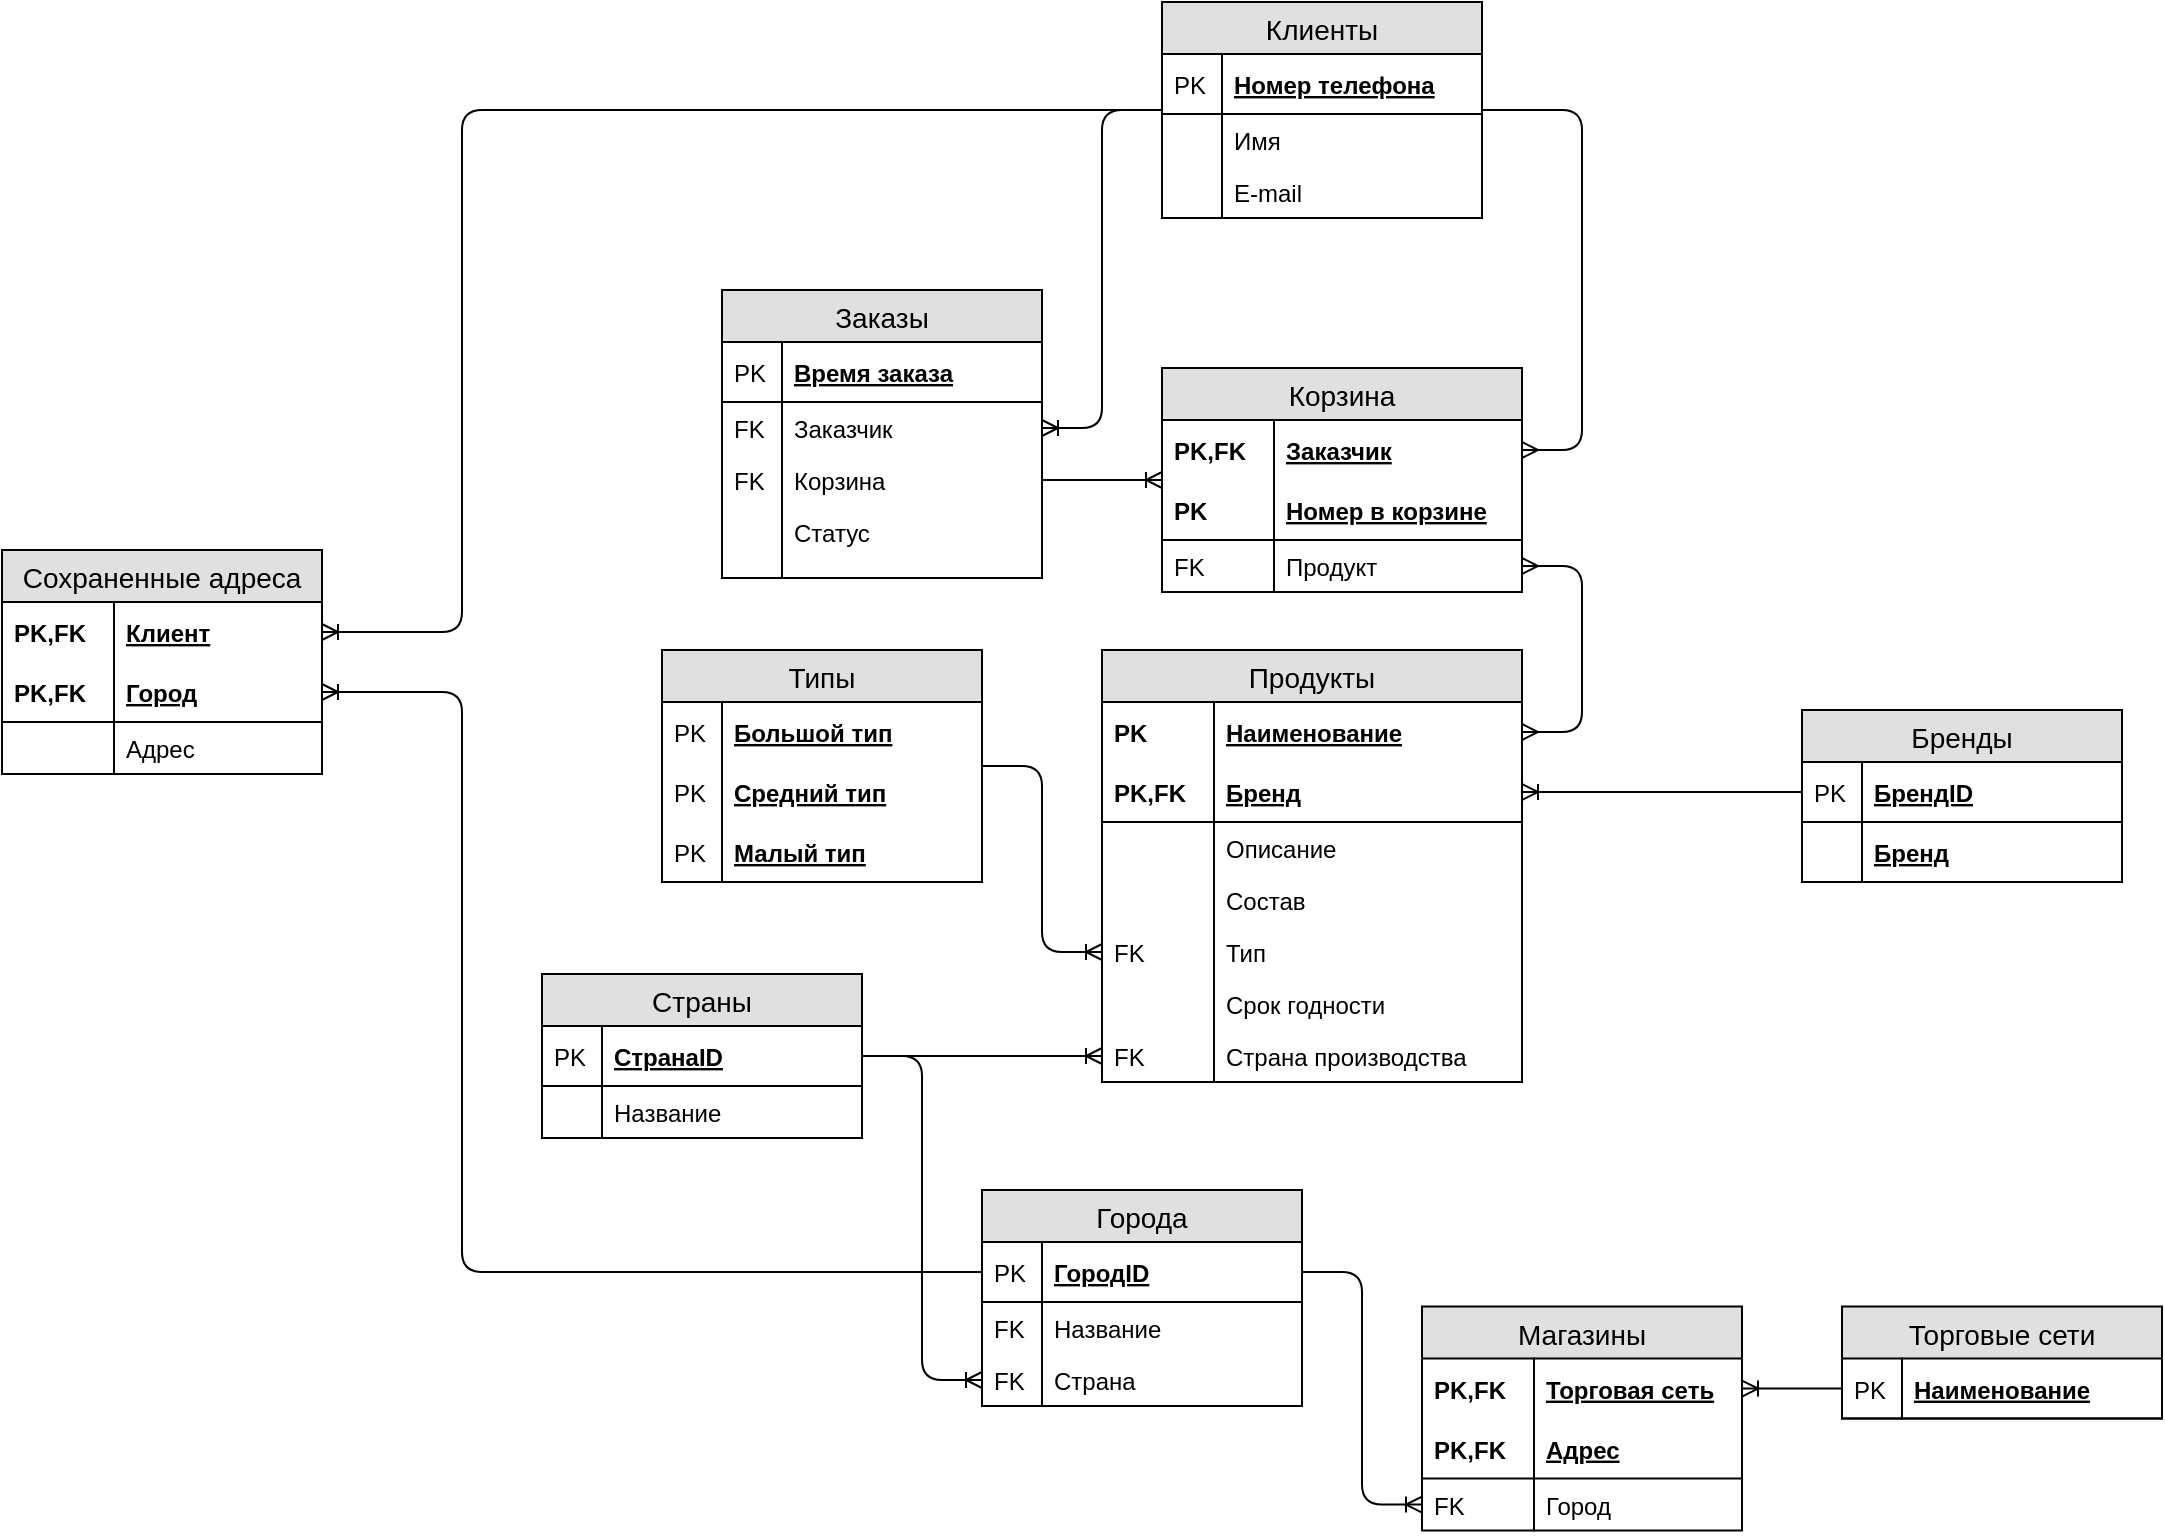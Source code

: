 <mxfile version="12.6.6" type="github"><diagram name="Page-1" id="a7904f86-f2b4-8e86-fa97-74104820619b"><mxGraphModel dx="1780" dy="1147" grid="1" gridSize="10" guides="1" tooltips="1" connect="1" arrows="1" fold="1" page="0" pageScale="1" pageWidth="1100" pageHeight="850" background="#ffffff" math="0" shadow="0"><root><mxCell id="0"/><mxCell id="1" parent="0"/><mxCell id="tmz-sZiypVRtb8XCQKGS-54" value="Продукты" style="swimlane;fontStyle=0;childLayout=stackLayout;horizontal=1;startSize=26;fillColor=#e0e0e0;horizontalStack=0;resizeParent=1;resizeParentMax=0;resizeLast=0;collapsible=1;marginBottom=0;swimlaneFillColor=#ffffff;align=center;fontSize=14;strokeColor=#000000;" vertex="1" parent="1"><mxGeometry x="480" y="40" width="210" height="216" as="geometry"/></mxCell><mxCell id="tmz-sZiypVRtb8XCQKGS-55" value="Наименование" style="shape=partialRectangle;top=0;left=0;right=0;bottom=0;align=left;verticalAlign=middle;fillColor=none;spacingLeft=60;spacingRight=4;overflow=hidden;rotatable=0;points=[[0,0.5],[1,0.5]];portConstraint=eastwest;dropTarget=0;fontStyle=5;fontSize=12;" vertex="1" parent="tmz-sZiypVRtb8XCQKGS-54"><mxGeometry y="26" width="210" height="30" as="geometry"/></mxCell><mxCell id="tmz-sZiypVRtb8XCQKGS-56" value="PK" style="shape=partialRectangle;fontStyle=1;top=0;left=0;bottom=0;fillColor=none;align=left;verticalAlign=middle;spacingLeft=4;spacingRight=4;overflow=hidden;rotatable=0;points=[];portConstraint=eastwest;part=1;fontSize=12;" vertex="1" connectable="0" parent="tmz-sZiypVRtb8XCQKGS-55"><mxGeometry width="56" height="30" as="geometry"/></mxCell><mxCell id="tmz-sZiypVRtb8XCQKGS-57" value="Бренд" style="shape=partialRectangle;top=0;left=0;right=0;bottom=1;align=left;verticalAlign=middle;fillColor=none;spacingLeft=60;spacingRight=4;overflow=hidden;rotatable=0;points=[[0,0.5],[1,0.5]];portConstraint=eastwest;dropTarget=0;fontStyle=5;fontSize=12;" vertex="1" parent="tmz-sZiypVRtb8XCQKGS-54"><mxGeometry y="56" width="210" height="30" as="geometry"/></mxCell><mxCell id="tmz-sZiypVRtb8XCQKGS-58" value="PK,FK" style="shape=partialRectangle;fontStyle=1;top=0;left=0;bottom=0;fillColor=none;align=left;verticalAlign=middle;spacingLeft=4;spacingRight=4;overflow=hidden;rotatable=0;points=[];portConstraint=eastwest;part=1;fontSize=12;" vertex="1" connectable="0" parent="tmz-sZiypVRtb8XCQKGS-57"><mxGeometry width="56" height="30" as="geometry"/></mxCell><mxCell id="tmz-sZiypVRtb8XCQKGS-59" value="Описание" style="shape=partialRectangle;top=0;left=0;right=0;bottom=0;align=left;verticalAlign=top;fillColor=none;spacingLeft=60;spacingRight=4;overflow=hidden;rotatable=0;points=[[0,0.5],[1,0.5]];portConstraint=eastwest;dropTarget=0;fontSize=12;" vertex="1" parent="tmz-sZiypVRtb8XCQKGS-54"><mxGeometry y="86" width="210" height="26" as="geometry"/></mxCell><mxCell id="tmz-sZiypVRtb8XCQKGS-60" value="" style="shape=partialRectangle;top=0;left=0;bottom=0;fillColor=none;align=left;verticalAlign=top;spacingLeft=4;spacingRight=4;overflow=hidden;rotatable=0;points=[];portConstraint=eastwest;part=1;fontSize=12;" vertex="1" connectable="0" parent="tmz-sZiypVRtb8XCQKGS-59"><mxGeometry width="56" height="26" as="geometry"/></mxCell><mxCell id="tmz-sZiypVRtb8XCQKGS-61" value="Состав" style="shape=partialRectangle;top=0;left=0;right=0;bottom=0;align=left;verticalAlign=top;fillColor=none;spacingLeft=60;spacingRight=4;overflow=hidden;rotatable=0;points=[[0,0.5],[1,0.5]];portConstraint=eastwest;dropTarget=0;fontSize=12;" vertex="1" parent="tmz-sZiypVRtb8XCQKGS-54"><mxGeometry y="112" width="210" height="26" as="geometry"/></mxCell><mxCell id="tmz-sZiypVRtb8XCQKGS-62" value="" style="shape=partialRectangle;top=0;left=0;bottom=0;fillColor=none;align=left;verticalAlign=top;spacingLeft=4;spacingRight=4;overflow=hidden;rotatable=0;points=[];portConstraint=eastwest;part=1;fontSize=12;" vertex="1" connectable="0" parent="tmz-sZiypVRtb8XCQKGS-61"><mxGeometry width="56" height="26" as="geometry"/></mxCell><mxCell id="tmz-sZiypVRtb8XCQKGS-63" value="Тип" style="shape=partialRectangle;top=0;left=0;right=0;bottom=0;align=left;verticalAlign=top;fillColor=none;spacingLeft=60;spacingRight=4;overflow=hidden;rotatable=0;points=[[0,0.5],[1,0.5]];portConstraint=eastwest;dropTarget=0;fontSize=12;" vertex="1" parent="tmz-sZiypVRtb8XCQKGS-54"><mxGeometry y="138" width="210" height="26" as="geometry"/></mxCell><mxCell id="tmz-sZiypVRtb8XCQKGS-64" value="FK" style="shape=partialRectangle;top=0;left=0;bottom=0;fillColor=none;align=left;verticalAlign=top;spacingLeft=4;spacingRight=4;overflow=hidden;rotatable=0;points=[];portConstraint=eastwest;part=1;fontSize=12;" vertex="1" connectable="0" parent="tmz-sZiypVRtb8XCQKGS-63"><mxGeometry width="56" height="26" as="geometry"/></mxCell><mxCell id="tmz-sZiypVRtb8XCQKGS-65" value="Срок годности" style="shape=partialRectangle;top=0;left=0;right=0;bottom=0;align=left;verticalAlign=top;fillColor=none;spacingLeft=60;spacingRight=4;overflow=hidden;rotatable=0;points=[[0,0.5],[1,0.5]];portConstraint=eastwest;dropTarget=0;fontSize=12;" vertex="1" parent="tmz-sZiypVRtb8XCQKGS-54"><mxGeometry y="164" width="210" height="26" as="geometry"/></mxCell><mxCell id="tmz-sZiypVRtb8XCQKGS-66" value="" style="shape=partialRectangle;top=0;left=0;bottom=0;fillColor=none;align=left;verticalAlign=top;spacingLeft=4;spacingRight=4;overflow=hidden;rotatable=0;points=[];portConstraint=eastwest;part=1;fontSize=12;" vertex="1" connectable="0" parent="tmz-sZiypVRtb8XCQKGS-65"><mxGeometry width="56" height="26" as="geometry"/></mxCell><mxCell id="tmz-sZiypVRtb8XCQKGS-67" value="Страна производства" style="shape=partialRectangle;top=0;left=0;right=0;bottom=0;align=left;verticalAlign=top;fillColor=none;spacingLeft=60;spacingRight=4;overflow=hidden;rotatable=0;points=[[0,0.5],[1,0.5]];portConstraint=eastwest;dropTarget=0;fontSize=12;" vertex="1" parent="tmz-sZiypVRtb8XCQKGS-54"><mxGeometry y="190" width="210" height="26" as="geometry"/></mxCell><mxCell id="tmz-sZiypVRtb8XCQKGS-68" value="FK" style="shape=partialRectangle;top=0;left=0;bottom=0;fillColor=none;align=left;verticalAlign=top;spacingLeft=4;spacingRight=4;overflow=hidden;rotatable=0;points=[];portConstraint=eastwest;part=1;fontSize=12;" vertex="1" connectable="0" parent="tmz-sZiypVRtb8XCQKGS-67"><mxGeometry width="56" height="26" as="geometry"/></mxCell><mxCell id="tmz-sZiypVRtb8XCQKGS-88" value="Страны" style="swimlane;fontStyle=0;childLayout=stackLayout;horizontal=1;startSize=26;fillColor=#e0e0e0;horizontalStack=0;resizeParent=1;resizeParentMax=0;resizeLast=0;collapsible=1;marginBottom=0;swimlaneFillColor=#ffffff;align=center;fontSize=14;strokeColor=#000000;" vertex="1" parent="1"><mxGeometry x="200" y="202" width="160" height="82" as="geometry"/></mxCell><mxCell id="tmz-sZiypVRtb8XCQKGS-89" value="СтранаID" style="shape=partialRectangle;top=0;left=0;right=0;bottom=1;align=left;verticalAlign=middle;fillColor=none;spacingLeft=34;spacingRight=4;overflow=hidden;rotatable=0;points=[[0,0.5],[1,0.5]];portConstraint=eastwest;dropTarget=0;fontStyle=5;fontSize=12;" vertex="1" parent="tmz-sZiypVRtb8XCQKGS-88"><mxGeometry y="26" width="160" height="30" as="geometry"/></mxCell><mxCell id="tmz-sZiypVRtb8XCQKGS-90" value="PK" style="shape=partialRectangle;top=0;left=0;bottom=0;fillColor=none;align=left;verticalAlign=middle;spacingLeft=4;spacingRight=4;overflow=hidden;rotatable=0;points=[];portConstraint=eastwest;part=1;fontSize=12;" vertex="1" connectable="0" parent="tmz-sZiypVRtb8XCQKGS-89"><mxGeometry width="30" height="30" as="geometry"/></mxCell><mxCell id="tmz-sZiypVRtb8XCQKGS-91" value="Название" style="shape=partialRectangle;top=0;left=0;right=0;bottom=0;align=left;verticalAlign=top;fillColor=none;spacingLeft=34;spacingRight=4;overflow=hidden;rotatable=0;points=[[0,0.5],[1,0.5]];portConstraint=eastwest;dropTarget=0;fontSize=12;" vertex="1" parent="tmz-sZiypVRtb8XCQKGS-88"><mxGeometry y="56" width="160" height="26" as="geometry"/></mxCell><mxCell id="tmz-sZiypVRtb8XCQKGS-92" value="" style="shape=partialRectangle;top=0;left=0;bottom=0;fillColor=none;align=left;verticalAlign=top;spacingLeft=4;spacingRight=4;overflow=hidden;rotatable=0;points=[];portConstraint=eastwest;part=1;fontSize=12;" vertex="1" connectable="0" parent="tmz-sZiypVRtb8XCQKGS-91"><mxGeometry width="30" height="26" as="geometry"/></mxCell><mxCell id="tmz-sZiypVRtb8XCQKGS-99" value="" style="fontSize=12;html=1;endArrow=ERoneToMany;edgeStyle=entityRelationEdgeStyle;" edge="1" parent="1" source="tmz-sZiypVRtb8XCQKGS-88" target="tmz-sZiypVRtb8XCQKGS-67"><mxGeometry width="100" height="100" relative="1" as="geometry"><mxPoint x="20" y="400" as="sourcePoint"/><mxPoint x="120" y="300" as="targetPoint"/></mxGeometry></mxCell><mxCell id="tmz-sZiypVRtb8XCQKGS-107" value="Торговые сети" style="swimlane;fontStyle=0;childLayout=stackLayout;horizontal=1;startSize=26;fillColor=#e0e0e0;horizontalStack=0;resizeParent=1;resizeParentMax=0;resizeLast=0;collapsible=1;marginBottom=0;swimlaneFillColor=#ffffff;align=center;fontSize=14;strokeColor=#000000;" vertex="1" parent="1"><mxGeometry x="850" y="368.29" width="160" height="56" as="geometry"/></mxCell><mxCell id="tmz-sZiypVRtb8XCQKGS-108" value="Наименование" style="shape=partialRectangle;top=0;left=0;right=0;bottom=1;align=left;verticalAlign=middle;fillColor=none;spacingLeft=34;spacingRight=4;overflow=hidden;rotatable=0;points=[[0,0.5],[1,0.5]];portConstraint=eastwest;dropTarget=0;fontStyle=5;fontSize=12;" vertex="1" parent="tmz-sZiypVRtb8XCQKGS-107"><mxGeometry y="26" width="160" height="30" as="geometry"/></mxCell><mxCell id="tmz-sZiypVRtb8XCQKGS-109" value="PK" style="shape=partialRectangle;top=0;left=0;bottom=0;fillColor=none;align=left;verticalAlign=middle;spacingLeft=4;spacingRight=4;overflow=hidden;rotatable=0;points=[];portConstraint=eastwest;part=1;fontSize=12;" vertex="1" connectable="0" parent="tmz-sZiypVRtb8XCQKGS-108"><mxGeometry width="30" height="30" as="geometry"/></mxCell><mxCell id="tmz-sZiypVRtb8XCQKGS-118" value="Города" style="swimlane;fontStyle=0;childLayout=stackLayout;horizontal=1;startSize=26;fillColor=#e0e0e0;horizontalStack=0;resizeParent=1;resizeParentMax=0;resizeLast=0;collapsible=1;marginBottom=0;swimlaneFillColor=#ffffff;align=center;fontSize=14;strokeColor=#000000;" vertex="1" parent="1"><mxGeometry x="420" y="310" width="160" height="108" as="geometry"/></mxCell><mxCell id="tmz-sZiypVRtb8XCQKGS-119" value="ГородID" style="shape=partialRectangle;top=0;left=0;right=0;bottom=1;align=left;verticalAlign=middle;fillColor=none;spacingLeft=34;spacingRight=4;overflow=hidden;rotatable=0;points=[[0,0.5],[1,0.5]];portConstraint=eastwest;dropTarget=0;fontStyle=5;fontSize=12;" vertex="1" parent="tmz-sZiypVRtb8XCQKGS-118"><mxGeometry y="26" width="160" height="30" as="geometry"/></mxCell><mxCell id="tmz-sZiypVRtb8XCQKGS-120" value="PK" style="shape=partialRectangle;top=0;left=0;bottom=0;fillColor=none;align=left;verticalAlign=middle;spacingLeft=4;spacingRight=4;overflow=hidden;rotatable=0;points=[];portConstraint=eastwest;part=1;fontSize=12;" vertex="1" connectable="0" parent="tmz-sZiypVRtb8XCQKGS-119"><mxGeometry width="30" height="30" as="geometry"/></mxCell><mxCell id="tmz-sZiypVRtb8XCQKGS-121" value="Название" style="shape=partialRectangle;top=0;left=0;right=0;bottom=0;align=left;verticalAlign=top;fillColor=none;spacingLeft=34;spacingRight=4;overflow=hidden;rotatable=0;points=[[0,0.5],[1,0.5]];portConstraint=eastwest;dropTarget=0;fontSize=12;" vertex="1" parent="tmz-sZiypVRtb8XCQKGS-118"><mxGeometry y="56" width="160" height="26" as="geometry"/></mxCell><mxCell id="tmz-sZiypVRtb8XCQKGS-122" value="FK" style="shape=partialRectangle;top=0;left=0;bottom=0;fillColor=none;align=left;verticalAlign=top;spacingLeft=4;spacingRight=4;overflow=hidden;rotatable=0;points=[];portConstraint=eastwest;part=1;fontSize=12;" vertex="1" connectable="0" parent="tmz-sZiypVRtb8XCQKGS-121"><mxGeometry width="30" height="26" as="geometry"/></mxCell><mxCell id="tmz-sZiypVRtb8XCQKGS-177" value="Страна" style="shape=partialRectangle;top=0;left=0;right=0;bottom=0;align=left;verticalAlign=top;fillColor=none;spacingLeft=34;spacingRight=4;overflow=hidden;rotatable=0;points=[[0,0.5],[1,0.5]];portConstraint=eastwest;dropTarget=0;fontSize=12;" vertex="1" parent="tmz-sZiypVRtb8XCQKGS-118"><mxGeometry y="82" width="160" height="26" as="geometry"/></mxCell><mxCell id="tmz-sZiypVRtb8XCQKGS-178" value="FK" style="shape=partialRectangle;top=0;left=0;bottom=0;fillColor=none;align=left;verticalAlign=top;spacingLeft=4;spacingRight=4;overflow=hidden;rotatable=0;points=[];portConstraint=eastwest;part=1;fontSize=12;" vertex="1" connectable="0" parent="tmz-sZiypVRtb8XCQKGS-177"><mxGeometry width="30" height="26" as="geometry"/></mxCell><mxCell id="tmz-sZiypVRtb8XCQKGS-129" value="" style="edgeStyle=entityRelationEdgeStyle;fontSize=12;html=1;endArrow=ERoneToMany;" edge="1" parent="1" source="tmz-sZiypVRtb8XCQKGS-88" target="tmz-sZiypVRtb8XCQKGS-177"><mxGeometry width="100" height="100" relative="1" as="geometry"><mxPoint x="30" y="440" as="sourcePoint"/><mxPoint x="130" y="340" as="targetPoint"/></mxGeometry></mxCell><mxCell id="tmz-sZiypVRtb8XCQKGS-130" value="Магазины" style="swimlane;fontStyle=0;childLayout=stackLayout;horizontal=1;startSize=26;fillColor=#e0e0e0;horizontalStack=0;resizeParent=1;resizeParentMax=0;resizeLast=0;collapsible=1;marginBottom=0;swimlaneFillColor=#ffffff;align=center;fontSize=14;strokeColor=#000000;" vertex="1" parent="1"><mxGeometry x="640" y="368.29" width="160" height="112" as="geometry"/></mxCell><mxCell id="tmz-sZiypVRtb8XCQKGS-131" value="Торговая сеть" style="shape=partialRectangle;top=0;left=0;right=0;bottom=0;align=left;verticalAlign=middle;fillColor=none;spacingLeft=60;spacingRight=4;overflow=hidden;rotatable=0;points=[[0,0.5],[1,0.5]];portConstraint=eastwest;dropTarget=0;fontStyle=5;fontSize=12;" vertex="1" parent="tmz-sZiypVRtb8XCQKGS-130"><mxGeometry y="26" width="160" height="30" as="geometry"/></mxCell><mxCell id="tmz-sZiypVRtb8XCQKGS-132" value="PK,FK" style="shape=partialRectangle;fontStyle=1;top=0;left=0;bottom=0;fillColor=none;align=left;verticalAlign=middle;spacingLeft=4;spacingRight=4;overflow=hidden;rotatable=0;points=[];portConstraint=eastwest;part=1;fontSize=12;" vertex="1" connectable="0" parent="tmz-sZiypVRtb8XCQKGS-131"><mxGeometry width="56" height="30" as="geometry"/></mxCell><mxCell id="tmz-sZiypVRtb8XCQKGS-133" value="Адрес" style="shape=partialRectangle;top=0;left=0;right=0;bottom=1;align=left;verticalAlign=middle;fillColor=none;spacingLeft=60;spacingRight=4;overflow=hidden;rotatable=0;points=[[0,0.5],[1,0.5]];portConstraint=eastwest;dropTarget=0;fontStyle=5;fontSize=12;" vertex="1" parent="tmz-sZiypVRtb8XCQKGS-130"><mxGeometry y="56" width="160" height="30" as="geometry"/></mxCell><mxCell id="tmz-sZiypVRtb8XCQKGS-134" value="PK,FK" style="shape=partialRectangle;fontStyle=1;top=0;left=0;bottom=0;fillColor=none;align=left;verticalAlign=middle;spacingLeft=4;spacingRight=4;overflow=hidden;rotatable=0;points=[];portConstraint=eastwest;part=1;fontSize=12;" vertex="1" connectable="0" parent="tmz-sZiypVRtb8XCQKGS-133"><mxGeometry width="56" height="30" as="geometry"/></mxCell><mxCell id="tmz-sZiypVRtb8XCQKGS-135" value="Город" style="shape=partialRectangle;top=0;left=0;right=0;bottom=0;align=left;verticalAlign=top;fillColor=none;spacingLeft=60;spacingRight=4;overflow=hidden;rotatable=0;points=[[0,0.5],[1,0.5]];portConstraint=eastwest;dropTarget=0;fontSize=12;" vertex="1" parent="tmz-sZiypVRtb8XCQKGS-130"><mxGeometry y="86" width="160" height="26" as="geometry"/></mxCell><mxCell id="tmz-sZiypVRtb8XCQKGS-136" value="FK" style="shape=partialRectangle;top=0;left=0;bottom=0;fillColor=none;align=left;verticalAlign=top;spacingLeft=4;spacingRight=4;overflow=hidden;rotatable=0;points=[];portConstraint=eastwest;part=1;fontSize=12;" vertex="1" connectable="0" parent="tmz-sZiypVRtb8XCQKGS-135"><mxGeometry width="56" height="26" as="geometry"/></mxCell><mxCell id="tmz-sZiypVRtb8XCQKGS-137" value="" style="edgeStyle=entityRelationEdgeStyle;fontSize=12;html=1;endArrow=ERoneToMany;" edge="1" parent="1" source="tmz-sZiypVRtb8XCQKGS-108" target="tmz-sZiypVRtb8XCQKGS-131"><mxGeometry width="100" height="100" relative="1" as="geometry"><mxPoint x="30" y="570" as="sourcePoint"/><mxPoint x="130" y="470" as="targetPoint"/></mxGeometry></mxCell><mxCell id="tmz-sZiypVRtb8XCQKGS-141" value="" style="edgeStyle=entityRelationEdgeStyle;fontSize=12;html=1;endArrow=ERoneToMany;" edge="1" parent="1" source="tmz-sZiypVRtb8XCQKGS-119" target="tmz-sZiypVRtb8XCQKGS-135"><mxGeometry width="100" height="100" relative="1" as="geometry"><mxPoint x="30" y="600" as="sourcePoint"/><mxPoint x="130" y="500" as="targetPoint"/></mxGeometry></mxCell><mxCell id="tmz-sZiypVRtb8XCQKGS-149" value="Типы" style="swimlane;fontStyle=0;childLayout=stackLayout;horizontal=1;startSize=26;fillColor=#e0e0e0;horizontalStack=0;resizeParent=1;resizeParentMax=0;resizeLast=0;collapsible=1;marginBottom=0;swimlaneFillColor=#ffffff;align=center;fontSize=14;strokeColor=#000000;" vertex="1" parent="1"><mxGeometry x="260" y="40" width="160" height="116" as="geometry"/></mxCell><mxCell id="tmz-sZiypVRtb8XCQKGS-150" value="Большой тип" style="shape=partialRectangle;top=0;left=0;right=0;bottom=1;align=left;verticalAlign=middle;fillColor=none;spacingLeft=34;spacingRight=4;overflow=hidden;rotatable=0;points=[[0,0.5],[1,0.5]];portConstraint=eastwest;dropTarget=0;fontStyle=5;fontSize=12;strokeColor=none;" vertex="1" parent="tmz-sZiypVRtb8XCQKGS-149"><mxGeometry y="26" width="160" height="30" as="geometry"/></mxCell><mxCell id="tmz-sZiypVRtb8XCQKGS-151" value="PK" style="shape=partialRectangle;top=0;left=0;bottom=0;fillColor=none;align=left;verticalAlign=middle;spacingLeft=4;spacingRight=4;overflow=hidden;rotatable=0;points=[];portConstraint=eastwest;part=1;fontSize=12;" vertex="1" connectable="0" parent="tmz-sZiypVRtb8XCQKGS-150"><mxGeometry width="30" height="30" as="geometry"/></mxCell><mxCell id="tmz-sZiypVRtb8XCQKGS-160" value="Средний тип" style="shape=partialRectangle;top=0;left=0;right=0;bottom=1;align=left;verticalAlign=middle;fillColor=none;spacingLeft=34;spacingRight=4;overflow=hidden;rotatable=0;points=[[0,0.5],[1,0.5]];portConstraint=eastwest;dropTarget=0;fontStyle=5;fontSize=12;strokeColor=none;" vertex="1" parent="tmz-sZiypVRtb8XCQKGS-149"><mxGeometry y="56" width="160" height="30" as="geometry"/></mxCell><mxCell id="tmz-sZiypVRtb8XCQKGS-161" value="PK" style="shape=partialRectangle;top=0;left=0;bottom=0;fillColor=none;align=left;verticalAlign=middle;spacingLeft=4;spacingRight=4;overflow=hidden;rotatable=0;points=[];portConstraint=eastwest;part=1;fontSize=12;" vertex="1" connectable="0" parent="tmz-sZiypVRtb8XCQKGS-160"><mxGeometry width="30" height="30" as="geometry"/></mxCell><mxCell id="tmz-sZiypVRtb8XCQKGS-162" value="Малый тип" style="shape=partialRectangle;top=0;left=0;right=0;bottom=1;align=left;verticalAlign=middle;fillColor=none;spacingLeft=34;spacingRight=4;overflow=hidden;rotatable=0;points=[[0,0.5],[1,0.5]];portConstraint=eastwest;dropTarget=0;fontStyle=5;fontSize=12;" vertex="1" parent="tmz-sZiypVRtb8XCQKGS-149"><mxGeometry y="86" width="160" height="30" as="geometry"/></mxCell><mxCell id="tmz-sZiypVRtb8XCQKGS-163" value="PK" style="shape=partialRectangle;top=0;left=0;bottom=0;fillColor=none;align=left;verticalAlign=middle;spacingLeft=4;spacingRight=4;overflow=hidden;rotatable=0;points=[];portConstraint=eastwest;part=1;fontSize=12;" vertex="1" connectable="0" parent="tmz-sZiypVRtb8XCQKGS-162"><mxGeometry width="30" height="30" as="geometry"/></mxCell><mxCell id="tmz-sZiypVRtb8XCQKGS-164" value="" style="edgeStyle=entityRelationEdgeStyle;fontSize=12;html=1;endArrow=ERoneToMany;" edge="1" parent="1" source="tmz-sZiypVRtb8XCQKGS-149" target="tmz-sZiypVRtb8XCQKGS-63"><mxGeometry width="100" height="100" relative="1" as="geometry"><mxPoint x="60" y="600" as="sourcePoint"/><mxPoint x="160" y="500" as="targetPoint"/></mxGeometry></mxCell><mxCell id="tmz-sZiypVRtb8XCQKGS-165" value="Бренды" style="swimlane;fontStyle=0;childLayout=stackLayout;horizontal=1;startSize=26;fillColor=#e0e0e0;horizontalStack=0;resizeParent=1;resizeParentMax=0;resizeLast=0;collapsible=1;marginBottom=0;swimlaneFillColor=#ffffff;align=center;fontSize=14;strokeColor=#000000;" vertex="1" parent="1"><mxGeometry x="830" y="70" width="160" height="86" as="geometry"/></mxCell><mxCell id="tmz-sZiypVRtb8XCQKGS-166" value="БрендID" style="shape=partialRectangle;top=0;left=0;right=0;bottom=1;align=left;verticalAlign=middle;fillColor=none;spacingLeft=34;spacingRight=4;overflow=hidden;rotatable=0;points=[[0,0.5],[1,0.5]];portConstraint=eastwest;dropTarget=0;fontStyle=5;fontSize=12;" vertex="1" parent="tmz-sZiypVRtb8XCQKGS-165"><mxGeometry y="26" width="160" height="30" as="geometry"/></mxCell><mxCell id="tmz-sZiypVRtb8XCQKGS-167" value="PK" style="shape=partialRectangle;top=0;left=0;bottom=0;fillColor=none;align=left;verticalAlign=middle;spacingLeft=4;spacingRight=4;overflow=hidden;rotatable=0;points=[];portConstraint=eastwest;part=1;fontSize=12;" vertex="1" connectable="0" parent="tmz-sZiypVRtb8XCQKGS-166"><mxGeometry width="30" height="30" as="geometry"/></mxCell><mxCell id="tmz-sZiypVRtb8XCQKGS-180" value="Бренд" style="shape=partialRectangle;top=0;left=0;right=0;bottom=1;align=left;verticalAlign=middle;fillColor=none;spacingLeft=34;spacingRight=4;overflow=hidden;rotatable=0;points=[[0,0.5],[1,0.5]];portConstraint=eastwest;dropTarget=0;fontStyle=5;fontSize=12;" vertex="1" parent="tmz-sZiypVRtb8XCQKGS-165"><mxGeometry y="56" width="160" height="30" as="geometry"/></mxCell><mxCell id="tmz-sZiypVRtb8XCQKGS-181" value="" style="shape=partialRectangle;top=0;left=0;bottom=0;fillColor=none;align=left;verticalAlign=middle;spacingLeft=4;spacingRight=4;overflow=hidden;rotatable=0;points=[];portConstraint=eastwest;part=1;fontSize=12;" vertex="1" connectable="0" parent="tmz-sZiypVRtb8XCQKGS-180"><mxGeometry width="30" height="30" as="geometry"/></mxCell><mxCell id="tmz-sZiypVRtb8XCQKGS-176" value="" style="edgeStyle=entityRelationEdgeStyle;fontSize=12;html=1;endArrow=ERoneToMany;" edge="1" parent="1" source="tmz-sZiypVRtb8XCQKGS-166" target="tmz-sZiypVRtb8XCQKGS-57"><mxGeometry width="100" height="100" relative="1" as="geometry"><mxPoint x="60" y="600" as="sourcePoint"/><mxPoint x="160" y="500" as="targetPoint"/></mxGeometry></mxCell><mxCell id="tmz-sZiypVRtb8XCQKGS-189" value="Заказы" style="swimlane;fontStyle=0;childLayout=stackLayout;horizontal=1;startSize=26;fillColor=#e0e0e0;horizontalStack=0;resizeParent=1;resizeParentMax=0;resizeLast=0;collapsible=1;marginBottom=0;swimlaneFillColor=#ffffff;align=center;fontSize=14;strokeColor=#000000;" vertex="1" parent="1"><mxGeometry x="290" y="-140.0" width="160" height="144" as="geometry"/></mxCell><mxCell id="tmz-sZiypVRtb8XCQKGS-190" value="Время заказа" style="shape=partialRectangle;top=0;left=0;right=0;bottom=1;align=left;verticalAlign=middle;fillColor=none;spacingLeft=34;spacingRight=4;overflow=hidden;rotatable=0;points=[[0,0.5],[1,0.5]];portConstraint=eastwest;dropTarget=0;fontStyle=5;fontSize=12;" vertex="1" parent="tmz-sZiypVRtb8XCQKGS-189"><mxGeometry y="26" width="160" height="30" as="geometry"/></mxCell><mxCell id="tmz-sZiypVRtb8XCQKGS-191" value="PK" style="shape=partialRectangle;top=0;left=0;bottom=0;fillColor=none;align=left;verticalAlign=middle;spacingLeft=4;spacingRight=4;overflow=hidden;rotatable=0;points=[];portConstraint=eastwest;part=1;fontSize=12;" vertex="1" connectable="0" parent="tmz-sZiypVRtb8XCQKGS-190"><mxGeometry width="30" height="30" as="geometry"/></mxCell><mxCell id="tmz-sZiypVRtb8XCQKGS-192" value="Заказчик" style="shape=partialRectangle;top=0;left=0;right=0;bottom=0;align=left;verticalAlign=top;fillColor=none;spacingLeft=34;spacingRight=4;overflow=hidden;rotatable=0;points=[[0,0.5],[1,0.5]];portConstraint=eastwest;dropTarget=0;fontSize=12;" vertex="1" parent="tmz-sZiypVRtb8XCQKGS-189"><mxGeometry y="56" width="160" height="26" as="geometry"/></mxCell><mxCell id="tmz-sZiypVRtb8XCQKGS-193" value="FK" style="shape=partialRectangle;top=0;left=0;bottom=0;fillColor=none;align=left;verticalAlign=top;spacingLeft=4;spacingRight=4;overflow=hidden;rotatable=0;points=[];portConstraint=eastwest;part=1;fontSize=12;" vertex="1" connectable="0" parent="tmz-sZiypVRtb8XCQKGS-192"><mxGeometry width="30" height="26" as="geometry"/></mxCell><mxCell id="tmz-sZiypVRtb8XCQKGS-194" value="Корзина" style="shape=partialRectangle;top=0;left=0;right=0;bottom=0;align=left;verticalAlign=top;fillColor=none;spacingLeft=34;spacingRight=4;overflow=hidden;rotatable=0;points=[[0,0.5],[1,0.5]];portConstraint=eastwest;dropTarget=0;fontSize=12;" vertex="1" parent="tmz-sZiypVRtb8XCQKGS-189"><mxGeometry y="82" width="160" height="26" as="geometry"/></mxCell><mxCell id="tmz-sZiypVRtb8XCQKGS-195" value="FK" style="shape=partialRectangle;top=0;left=0;bottom=0;fillColor=none;align=left;verticalAlign=top;spacingLeft=4;spacingRight=4;overflow=hidden;rotatable=0;points=[];portConstraint=eastwest;part=1;fontSize=12;" vertex="1" connectable="0" parent="tmz-sZiypVRtb8XCQKGS-194"><mxGeometry width="30" height="26" as="geometry"/></mxCell><mxCell id="tmz-sZiypVRtb8XCQKGS-196" value="Статус" style="shape=partialRectangle;top=0;left=0;right=0;bottom=0;align=left;verticalAlign=top;fillColor=none;spacingLeft=34;spacingRight=4;overflow=hidden;rotatable=0;points=[[0,0.5],[1,0.5]];portConstraint=eastwest;dropTarget=0;fontSize=12;" vertex="1" parent="tmz-sZiypVRtb8XCQKGS-189"><mxGeometry y="108" width="160" height="26" as="geometry"/></mxCell><mxCell id="tmz-sZiypVRtb8XCQKGS-197" value="" style="shape=partialRectangle;top=0;left=0;bottom=0;fillColor=none;align=left;verticalAlign=top;spacingLeft=4;spacingRight=4;overflow=hidden;rotatable=0;points=[];portConstraint=eastwest;part=1;fontSize=12;" vertex="1" connectable="0" parent="tmz-sZiypVRtb8XCQKGS-196"><mxGeometry width="30" height="26" as="geometry"/></mxCell><mxCell id="tmz-sZiypVRtb8XCQKGS-198" value="" style="shape=partialRectangle;top=0;left=0;right=0;bottom=0;align=left;verticalAlign=top;fillColor=none;spacingLeft=34;spacingRight=4;overflow=hidden;rotatable=0;points=[[0,0.5],[1,0.5]];portConstraint=eastwest;dropTarget=0;fontSize=12;" vertex="1" parent="tmz-sZiypVRtb8XCQKGS-189"><mxGeometry y="134" width="160" height="10" as="geometry"/></mxCell><mxCell id="tmz-sZiypVRtb8XCQKGS-199" value="" style="shape=partialRectangle;top=0;left=0;bottom=0;fillColor=none;align=left;verticalAlign=top;spacingLeft=4;spacingRight=4;overflow=hidden;rotatable=0;points=[];portConstraint=eastwest;part=1;fontSize=12;" vertex="1" connectable="0" parent="tmz-sZiypVRtb8XCQKGS-198"><mxGeometry width="30" height="10" as="geometry"/></mxCell><mxCell id="tmz-sZiypVRtb8XCQKGS-213" value="" style="edgeStyle=entityRelationEdgeStyle;fontSize=12;html=1;endArrow=ERoneToMany;" edge="1" parent="1" source="tmz-sZiypVRtb8XCQKGS-194" target="tmz-sZiypVRtb8XCQKGS-214"><mxGeometry width="100" height="100" relative="1" as="geometry"><mxPoint x="280" y="79.71" as="sourcePoint"/><mxPoint x="580.0" y="-115.0" as="targetPoint"/></mxGeometry></mxCell><mxCell id="tmz-sZiypVRtb8XCQKGS-214" value="Корзина" style="swimlane;fontStyle=0;childLayout=stackLayout;horizontal=1;startSize=26;fillColor=#e0e0e0;horizontalStack=0;resizeParent=1;resizeParentMax=0;resizeLast=0;collapsible=1;marginBottom=0;swimlaneFillColor=#ffffff;align=center;fontSize=14;strokeColor=#000000;" vertex="1" parent="1"><mxGeometry x="510" y="-101" width="180" height="112" as="geometry"/></mxCell><mxCell id="tmz-sZiypVRtb8XCQKGS-215" value="Заказчик" style="shape=partialRectangle;top=0;left=0;right=0;bottom=0;align=left;verticalAlign=middle;fillColor=none;spacingLeft=60;spacingRight=4;overflow=hidden;rotatable=0;points=[[0,0.5],[1,0.5]];portConstraint=eastwest;dropTarget=0;fontStyle=5;fontSize=12;" vertex="1" parent="tmz-sZiypVRtb8XCQKGS-214"><mxGeometry y="26" width="180" height="30" as="geometry"/></mxCell><mxCell id="tmz-sZiypVRtb8XCQKGS-216" value="PK,FK" style="shape=partialRectangle;fontStyle=1;top=0;left=0;bottom=0;fillColor=none;align=left;verticalAlign=middle;spacingLeft=4;spacingRight=4;overflow=hidden;rotatable=0;points=[];portConstraint=eastwest;part=1;fontSize=12;" vertex="1" connectable="0" parent="tmz-sZiypVRtb8XCQKGS-215"><mxGeometry width="56" height="30" as="geometry"/></mxCell><mxCell id="tmz-sZiypVRtb8XCQKGS-217" value="Номер в корзине" style="shape=partialRectangle;top=0;left=0;right=0;bottom=1;align=left;verticalAlign=middle;fillColor=none;spacingLeft=60;spacingRight=4;overflow=hidden;rotatable=0;points=[[0,0.5],[1,0.5]];portConstraint=eastwest;dropTarget=0;fontStyle=5;fontSize=12;" vertex="1" parent="tmz-sZiypVRtb8XCQKGS-214"><mxGeometry y="56" width="180" height="30" as="geometry"/></mxCell><mxCell id="tmz-sZiypVRtb8XCQKGS-218" value="PK" style="shape=partialRectangle;fontStyle=1;top=0;left=0;bottom=0;fillColor=none;align=left;verticalAlign=middle;spacingLeft=4;spacingRight=4;overflow=hidden;rotatable=0;points=[];portConstraint=eastwest;part=1;fontSize=12;" vertex="1" connectable="0" parent="tmz-sZiypVRtb8XCQKGS-217"><mxGeometry width="56" height="30" as="geometry"/></mxCell><mxCell id="tmz-sZiypVRtb8XCQKGS-219" value="Продукт" style="shape=partialRectangle;top=0;left=0;right=0;bottom=0;align=left;verticalAlign=top;fillColor=none;spacingLeft=60;spacingRight=4;overflow=hidden;rotatable=0;points=[[0,0.5],[1,0.5]];portConstraint=eastwest;dropTarget=0;fontSize=12;" vertex="1" parent="tmz-sZiypVRtb8XCQKGS-214"><mxGeometry y="86" width="180" height="26" as="geometry"/></mxCell><mxCell id="tmz-sZiypVRtb8XCQKGS-220" value="FK" style="shape=partialRectangle;top=0;left=0;bottom=0;fillColor=none;align=left;verticalAlign=top;spacingLeft=4;spacingRight=4;overflow=hidden;rotatable=0;points=[];portConstraint=eastwest;part=1;fontSize=12;" vertex="1" connectable="0" parent="tmz-sZiypVRtb8XCQKGS-219"><mxGeometry width="56" height="26" as="geometry"/></mxCell><mxCell id="tmz-sZiypVRtb8XCQKGS-221" value="" style="edgeStyle=entityRelationEdgeStyle;fontSize=12;html=1;endArrow=ERmany;startArrow=ERmany;" edge="1" parent="1" source="tmz-sZiypVRtb8XCQKGS-55" target="tmz-sZiypVRtb8XCQKGS-219"><mxGeometry width="100" height="100" relative="1" as="geometry"><mxPoint x="700" y="10" as="sourcePoint"/><mxPoint x="890" y="-100" as="targetPoint"/></mxGeometry></mxCell><mxCell id="tmz-sZiypVRtb8XCQKGS-222" value="Клиенты" style="swimlane;fontStyle=0;childLayout=stackLayout;horizontal=1;startSize=26;fillColor=#e0e0e0;horizontalStack=0;resizeParent=1;resizeParentMax=0;resizeLast=0;collapsible=1;marginBottom=0;swimlaneFillColor=#ffffff;align=center;fontSize=14;strokeColor=#000000;" vertex="1" parent="1"><mxGeometry x="510" y="-284" width="160" height="108" as="geometry"/></mxCell><mxCell id="tmz-sZiypVRtb8XCQKGS-223" value="Номер телефона" style="shape=partialRectangle;top=0;left=0;right=0;bottom=1;align=left;verticalAlign=middle;fillColor=none;spacingLeft=34;spacingRight=4;overflow=hidden;rotatable=0;points=[[0,0.5],[1,0.5]];portConstraint=eastwest;dropTarget=0;fontStyle=5;fontSize=12;" vertex="1" parent="tmz-sZiypVRtb8XCQKGS-222"><mxGeometry y="26" width="160" height="30" as="geometry"/></mxCell><mxCell id="tmz-sZiypVRtb8XCQKGS-224" value="PK" style="shape=partialRectangle;top=0;left=0;bottom=0;fillColor=none;align=left;verticalAlign=middle;spacingLeft=4;spacingRight=4;overflow=hidden;rotatable=0;points=[];portConstraint=eastwest;part=1;fontSize=12;" vertex="1" connectable="0" parent="tmz-sZiypVRtb8XCQKGS-223"><mxGeometry width="30" height="30" as="geometry"/></mxCell><mxCell id="tmz-sZiypVRtb8XCQKGS-225" value="Имя" style="shape=partialRectangle;top=0;left=0;right=0;bottom=0;align=left;verticalAlign=top;fillColor=none;spacingLeft=34;spacingRight=4;overflow=hidden;rotatable=0;points=[[0,0.5],[1,0.5]];portConstraint=eastwest;dropTarget=0;fontSize=12;" vertex="1" parent="tmz-sZiypVRtb8XCQKGS-222"><mxGeometry y="56" width="160" height="26" as="geometry"/></mxCell><mxCell id="tmz-sZiypVRtb8XCQKGS-226" value="" style="shape=partialRectangle;top=0;left=0;bottom=0;fillColor=none;align=left;verticalAlign=top;spacingLeft=4;spacingRight=4;overflow=hidden;rotatable=0;points=[];portConstraint=eastwest;part=1;fontSize=12;" vertex="1" connectable="0" parent="tmz-sZiypVRtb8XCQKGS-225"><mxGeometry width="30" height="26" as="geometry"/></mxCell><mxCell id="tmz-sZiypVRtb8XCQKGS-227" value="E-mail" style="shape=partialRectangle;top=0;left=0;right=0;bottom=0;align=left;verticalAlign=top;fillColor=none;spacingLeft=34;spacingRight=4;overflow=hidden;rotatable=0;points=[[0,0.5],[1,0.5]];portConstraint=eastwest;dropTarget=0;fontSize=12;" vertex="1" parent="tmz-sZiypVRtb8XCQKGS-222"><mxGeometry y="82" width="160" height="26" as="geometry"/></mxCell><mxCell id="tmz-sZiypVRtb8XCQKGS-228" value="" style="shape=partialRectangle;top=0;left=0;bottom=0;fillColor=none;align=left;verticalAlign=top;spacingLeft=4;spacingRight=4;overflow=hidden;rotatable=0;points=[];portConstraint=eastwest;part=1;fontSize=12;" vertex="1" connectable="0" parent="tmz-sZiypVRtb8XCQKGS-227"><mxGeometry width="30" height="26" as="geometry"/></mxCell><mxCell id="tmz-sZiypVRtb8XCQKGS-233" value="" style="edgeStyle=entityRelationEdgeStyle;fontSize=12;html=1;endArrow=ERoneToMany;" edge="1" parent="1" source="tmz-sZiypVRtb8XCQKGS-222" target="tmz-sZiypVRtb8XCQKGS-192"><mxGeometry width="100" height="100" relative="1" as="geometry"><mxPoint x="390" y="-213" as="sourcePoint"/><mxPoint x="470" y="-120" as="targetPoint"/></mxGeometry></mxCell><mxCell id="tmz-sZiypVRtb8XCQKGS-234" value="" style="edgeStyle=entityRelationEdgeStyle;fontSize=12;html=1;endArrow=ERmany;" edge="1" parent="1" source="tmz-sZiypVRtb8XCQKGS-222" target="tmz-sZiypVRtb8XCQKGS-215"><mxGeometry width="100" height="100" relative="1" as="geometry"><mxPoint x="720" y="-137" as="sourcePoint"/><mxPoint x="820" y="-237" as="targetPoint"/></mxGeometry></mxCell><mxCell id="tmz-sZiypVRtb8XCQKGS-235" value="Сохраненные адреса" style="swimlane;fontStyle=0;childLayout=stackLayout;horizontal=1;startSize=26;fillColor=#e0e0e0;horizontalStack=0;resizeParent=1;resizeParentMax=0;resizeLast=0;collapsible=1;marginBottom=0;swimlaneFillColor=#ffffff;align=center;fontSize=14;strokeColor=#000000;" vertex="1" parent="1"><mxGeometry x="-70" y="-10" width="160" height="112" as="geometry"/></mxCell><mxCell id="tmz-sZiypVRtb8XCQKGS-236" value="Клиент" style="shape=partialRectangle;top=0;left=0;right=0;bottom=0;align=left;verticalAlign=middle;fillColor=none;spacingLeft=60;spacingRight=4;overflow=hidden;rotatable=0;points=[[0,0.5],[1,0.5]];portConstraint=eastwest;dropTarget=0;fontStyle=5;fontSize=12;" vertex="1" parent="tmz-sZiypVRtb8XCQKGS-235"><mxGeometry y="26" width="160" height="30" as="geometry"/></mxCell><mxCell id="tmz-sZiypVRtb8XCQKGS-237" value="PK,FK" style="shape=partialRectangle;fontStyle=1;top=0;left=0;bottom=0;fillColor=none;align=left;verticalAlign=middle;spacingLeft=4;spacingRight=4;overflow=hidden;rotatable=0;points=[];portConstraint=eastwest;part=1;fontSize=12;" vertex="1" connectable="0" parent="tmz-sZiypVRtb8XCQKGS-236"><mxGeometry width="56" height="30" as="geometry"/></mxCell><mxCell id="tmz-sZiypVRtb8XCQKGS-238" value="Город" style="shape=partialRectangle;top=0;left=0;right=0;bottom=1;align=left;verticalAlign=middle;fillColor=none;spacingLeft=60;spacingRight=4;overflow=hidden;rotatable=0;points=[[0,0.5],[1,0.5]];portConstraint=eastwest;dropTarget=0;fontStyle=5;fontSize=12;" vertex="1" parent="tmz-sZiypVRtb8XCQKGS-235"><mxGeometry y="56" width="160" height="30" as="geometry"/></mxCell><mxCell id="tmz-sZiypVRtb8XCQKGS-239" value="PK,FK" style="shape=partialRectangle;fontStyle=1;top=0;left=0;bottom=0;fillColor=none;align=left;verticalAlign=middle;spacingLeft=4;spacingRight=4;overflow=hidden;rotatable=0;points=[];portConstraint=eastwest;part=1;fontSize=12;" vertex="1" connectable="0" parent="tmz-sZiypVRtb8XCQKGS-238"><mxGeometry width="56" height="30" as="geometry"/></mxCell><mxCell id="tmz-sZiypVRtb8XCQKGS-240" value="Адрес" style="shape=partialRectangle;top=0;left=0;right=0;bottom=0;align=left;verticalAlign=top;fillColor=none;spacingLeft=60;spacingRight=4;overflow=hidden;rotatable=0;points=[[0,0.5],[1,0.5]];portConstraint=eastwest;dropTarget=0;fontSize=12;" vertex="1" parent="tmz-sZiypVRtb8XCQKGS-235"><mxGeometry y="86" width="160" height="26" as="geometry"/></mxCell><mxCell id="tmz-sZiypVRtb8XCQKGS-241" value="" style="shape=partialRectangle;top=0;left=0;bottom=0;fillColor=none;align=left;verticalAlign=top;spacingLeft=4;spacingRight=4;overflow=hidden;rotatable=0;points=[];portConstraint=eastwest;part=1;fontSize=12;" vertex="1" connectable="0" parent="tmz-sZiypVRtb8XCQKGS-240"><mxGeometry width="56" height="26" as="geometry"/></mxCell><mxCell id="tmz-sZiypVRtb8XCQKGS-242" value="" style="edgeStyle=elbowEdgeStyle;fontSize=12;html=1;endArrow=ERoneToMany;" edge="1" parent="1" source="tmz-sZiypVRtb8XCQKGS-222" target="tmz-sZiypVRtb8XCQKGS-236"><mxGeometry width="100" height="100" relative="1" as="geometry"><mxPoint x="120" y="-150" as="sourcePoint"/><mxPoint x="220" y="-250" as="targetPoint"/><Array as="points"><mxPoint x="160" y="-100"/></Array></mxGeometry></mxCell><mxCell id="tmz-sZiypVRtb8XCQKGS-243" value="" style="edgeStyle=elbowEdgeStyle;fontSize=12;html=1;endArrow=ERoneToMany;" edge="1" parent="1" source="tmz-sZiypVRtb8XCQKGS-119" target="tmz-sZiypVRtb8XCQKGS-238"><mxGeometry width="100" height="100" relative="1" as="geometry"><mxPoint x="-10" y="418" as="sourcePoint"/><mxPoint x="90" y="318" as="targetPoint"/><Array as="points"><mxPoint x="160" y="220"/></Array></mxGeometry></mxCell></root></mxGraphModel></diagram></mxfile>